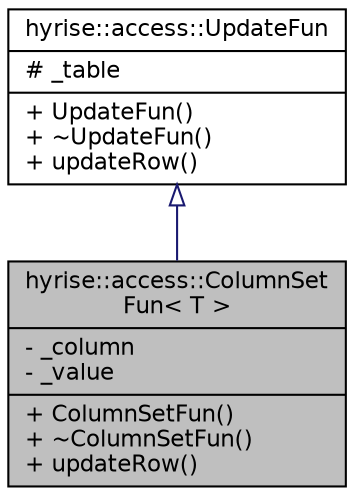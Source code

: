 digraph "hyrise::access::ColumnSetFun&lt; T &gt;"
{
  edge [fontname="Helvetica",fontsize="11",labelfontname="Helvetica",labelfontsize="11"];
  node [fontname="Helvetica",fontsize="11",shape=record];
  Node1 [label="{hyrise::access::ColumnSet\lFun\< T \>\n|- _column\l- _value\l|+ ColumnSetFun()\l+ ~ColumnSetFun()\l+ updateRow()\l}",height=0.2,width=0.4,color="black", fillcolor="grey75", style="filled" fontcolor="black"];
  Node2 -> Node1 [dir="back",color="midnightblue",fontsize="11",style="solid",arrowtail="onormal",fontname="Helvetica"];
  Node2 [label="{hyrise::access::UpdateFun\n|# _table\l|+ UpdateFun()\l+ ~UpdateFun()\l+ updateRow()\l}",height=0.2,width=0.4,color="black", fillcolor="white", style="filled",URL="$classhyrise_1_1access_1_1_update_fun.html"];
}
